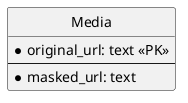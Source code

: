 @startuml
' hide the spot
hide circle

' avoid problems with angled crows feet
skinparam linetype ortho

entity "Media" as media {
    *original_url: text <<PK>>
    --
    *masked_url: text
}

@enduml